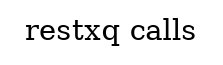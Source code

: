  /* dot -orestxq_calls.png -Tpng restxq_calls.dot */ 
digraph restxq_calls {
label="restxq calls";
rankdir=LR;
}
